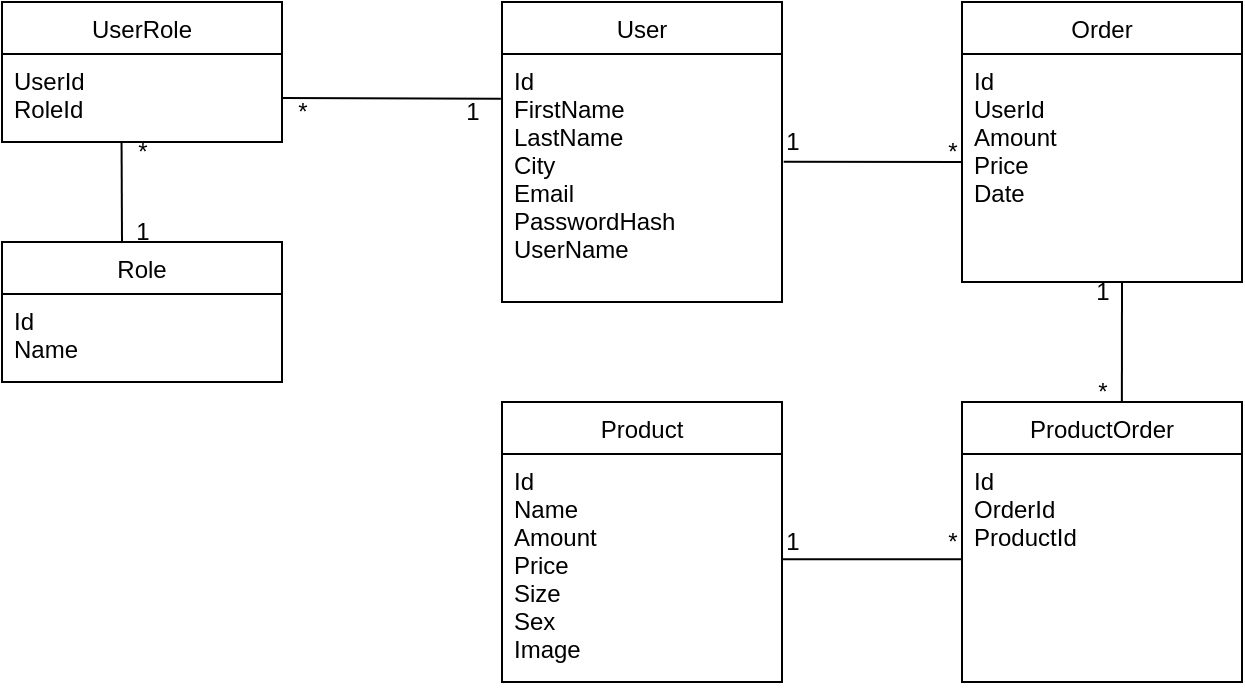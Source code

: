 <mxfile version="20.8.22" type="device"><diagram name="Strona-1" id="C_lUDbBlBRR8nFrgYJop"><mxGraphModel dx="875" dy="472" grid="1" gridSize="10" guides="1" tooltips="1" connect="1" arrows="1" fold="1" page="1" pageScale="1" pageWidth="827" pageHeight="1169" math="0" shadow="0"><root><mxCell id="0"/><mxCell id="1" parent="0"/><mxCell id="q_yJc-4DtUd_qYSV_UsK-1" value="Role" style="swimlane;fontStyle=0;childLayout=stackLayout;horizontal=1;startSize=26;fillColor=none;horizontalStack=0;resizeParent=1;resizeParentMax=0;resizeLast=0;collapsible=1;marginBottom=0;" vertex="1" parent="1"><mxGeometry x="80" y="200" width="140" height="70" as="geometry"/></mxCell><mxCell id="q_yJc-4DtUd_qYSV_UsK-2" value="Id&#10;Name" style="text;strokeColor=none;fillColor=none;align=left;verticalAlign=top;spacingLeft=4;spacingRight=4;overflow=hidden;rotatable=0;points=[[0,0.5],[1,0.5]];portConstraint=eastwest;" vertex="1" parent="q_yJc-4DtUd_qYSV_UsK-1"><mxGeometry y="26" width="140" height="44" as="geometry"/></mxCell><mxCell id="q_yJc-4DtUd_qYSV_UsK-5" value="UserRole" style="swimlane;fontStyle=0;childLayout=stackLayout;horizontal=1;startSize=26;fillColor=none;horizontalStack=0;resizeParent=1;resizeParentMax=0;resizeLast=0;collapsible=1;marginBottom=0;" vertex="1" parent="1"><mxGeometry x="80" y="80" width="140" height="70" as="geometry"/></mxCell><mxCell id="q_yJc-4DtUd_qYSV_UsK-6" value="UserId&#10;RoleId" style="text;strokeColor=none;fillColor=none;align=left;verticalAlign=top;spacingLeft=4;spacingRight=4;overflow=hidden;rotatable=0;points=[[0,0.5],[1,0.5]];portConstraint=eastwest;" vertex="1" parent="q_yJc-4DtUd_qYSV_UsK-5"><mxGeometry y="26" width="140" height="44" as="geometry"/></mxCell><mxCell id="q_yJc-4DtUd_qYSV_UsK-7" value="User" style="swimlane;fontStyle=0;childLayout=stackLayout;horizontal=1;startSize=26;fillColor=none;horizontalStack=0;resizeParent=1;resizeParentMax=0;resizeLast=0;collapsible=1;marginBottom=0;" vertex="1" parent="1"><mxGeometry x="330" y="80" width="140" height="150" as="geometry"/></mxCell><mxCell id="q_yJc-4DtUd_qYSV_UsK-8" value="Id&#10;FirstName&#10;LastName&#10;City&#10;Email&#10;PasswordHash&#10;UserName" style="text;strokeColor=none;fillColor=none;align=left;verticalAlign=top;spacingLeft=4;spacingRight=4;overflow=hidden;rotatable=0;points=[[0,0.5],[1,0.5]];portConstraint=eastwest;" vertex="1" parent="q_yJc-4DtUd_qYSV_UsK-7"><mxGeometry y="26" width="140" height="124" as="geometry"/></mxCell><mxCell id="q_yJc-4DtUd_qYSV_UsK-9" value="" style="endArrow=none;html=1;rounded=0;exitX=1;exitY=0.5;exitDx=0;exitDy=0;entryX=-0.004;entryY=0.18;entryDx=0;entryDy=0;entryPerimeter=0;" edge="1" parent="1" source="q_yJc-4DtUd_qYSV_UsK-6" target="q_yJc-4DtUd_qYSV_UsK-8"><mxGeometry width="50" height="50" relative="1" as="geometry"><mxPoint x="440" y="220" as="sourcePoint"/><mxPoint x="320" y="128" as="targetPoint"/></mxGeometry></mxCell><mxCell id="q_yJc-4DtUd_qYSV_UsK-11" value="" style="endArrow=none;html=1;rounded=0;entryX=0.427;entryY=1.004;entryDx=0;entryDy=0;entryPerimeter=0;" edge="1" parent="1" target="q_yJc-4DtUd_qYSV_UsK-6"><mxGeometry width="50" height="50" relative="1" as="geometry"><mxPoint x="140" y="200" as="sourcePoint"/><mxPoint x="160" y="170" as="targetPoint"/></mxGeometry></mxCell><mxCell id="q_yJc-4DtUd_qYSV_UsK-12" value="Product" style="swimlane;fontStyle=0;childLayout=stackLayout;horizontal=1;startSize=26;fillColor=none;horizontalStack=0;resizeParent=1;resizeParentMax=0;resizeLast=0;collapsible=1;marginBottom=0;" vertex="1" parent="1"><mxGeometry x="330" y="280" width="140" height="140" as="geometry"/></mxCell><mxCell id="q_yJc-4DtUd_qYSV_UsK-13" value="Id&#10;Name&#10;Amount&#10;Price&#10;Size&#10;Sex&#10;Image" style="text;strokeColor=none;fillColor=none;align=left;verticalAlign=top;spacingLeft=4;spacingRight=4;overflow=hidden;rotatable=0;points=[[0,0.5],[1,0.5]];portConstraint=eastwest;" vertex="1" parent="q_yJc-4DtUd_qYSV_UsK-12"><mxGeometry y="26" width="140" height="114" as="geometry"/></mxCell><mxCell id="q_yJc-4DtUd_qYSV_UsK-14" value="Order" style="swimlane;fontStyle=0;childLayout=stackLayout;horizontal=1;startSize=26;fillColor=none;horizontalStack=0;resizeParent=1;resizeParentMax=0;resizeLast=0;collapsible=1;marginBottom=0;" vertex="1" parent="1"><mxGeometry x="560" y="80" width="140" height="140" as="geometry"/></mxCell><mxCell id="q_yJc-4DtUd_qYSV_UsK-15" value="Id&#10;UserId&#10;Amount&#10;Price&#10;Date" style="text;strokeColor=none;fillColor=none;align=left;verticalAlign=top;spacingLeft=4;spacingRight=4;overflow=hidden;rotatable=0;points=[[0,0.5],[1,0.5]];portConstraint=eastwest;" vertex="1" parent="q_yJc-4DtUd_qYSV_UsK-14"><mxGeometry y="26" width="140" height="114" as="geometry"/></mxCell><mxCell id="q_yJc-4DtUd_qYSV_UsK-16" value="ProductOrder" style="swimlane;fontStyle=0;childLayout=stackLayout;horizontal=1;startSize=26;fillColor=none;horizontalStack=0;resizeParent=1;resizeParentMax=0;resizeLast=0;collapsible=1;marginBottom=0;" vertex="1" parent="1"><mxGeometry x="560" y="280" width="140" height="140" as="geometry"/></mxCell><mxCell id="q_yJc-4DtUd_qYSV_UsK-17" value="Id&#10;OrderId&#10;ProductId&#10;&#10;" style="text;strokeColor=none;fillColor=none;align=left;verticalAlign=top;spacingLeft=4;spacingRight=4;overflow=hidden;rotatable=0;points=[[0,0.5],[1,0.5]];portConstraint=eastwest;" vertex="1" parent="q_yJc-4DtUd_qYSV_UsK-16"><mxGeometry y="26" width="140" height="114" as="geometry"/></mxCell><mxCell id="q_yJc-4DtUd_qYSV_UsK-18" value="" style="endArrow=none;html=1;rounded=0;exitX=1.006;exitY=0.434;exitDx=0;exitDy=0;exitPerimeter=0;entryX=-0.001;entryY=0.474;entryDx=0;entryDy=0;entryPerimeter=0;" edge="1" parent="1" source="q_yJc-4DtUd_qYSV_UsK-8" target="q_yJc-4DtUd_qYSV_UsK-15"><mxGeometry width="50" height="50" relative="1" as="geometry"><mxPoint x="510" y="210" as="sourcePoint"/><mxPoint x="560" y="160" as="targetPoint"/></mxGeometry></mxCell><mxCell id="q_yJc-4DtUd_qYSV_UsK-19" value="" style="endArrow=none;html=1;rounded=0;exitX=0.571;exitY=0;exitDx=0;exitDy=0;exitPerimeter=0;" edge="1" parent="1" source="q_yJc-4DtUd_qYSV_UsK-16"><mxGeometry width="50" height="50" relative="1" as="geometry"><mxPoint x="590" y="270" as="sourcePoint"/><mxPoint x="640" y="220" as="targetPoint"/></mxGeometry></mxCell><mxCell id="q_yJc-4DtUd_qYSV_UsK-20" value="" style="endArrow=none;html=1;rounded=0;entryX=-0.001;entryY=0.462;entryDx=0;entryDy=0;entryPerimeter=0;exitX=1.003;exitY=0.462;exitDx=0;exitDy=0;exitPerimeter=0;" edge="1" parent="1" source="q_yJc-4DtUd_qYSV_UsK-13" target="q_yJc-4DtUd_qYSV_UsK-17"><mxGeometry width="50" height="50" relative="1" as="geometry"><mxPoint x="470" y="400" as="sourcePoint"/><mxPoint x="540" y="350" as="targetPoint"/></mxGeometry></mxCell><mxCell id="q_yJc-4DtUd_qYSV_UsK-21" value="*" style="text;html=1;align=center;verticalAlign=middle;resizable=0;points=[];autosize=1;strokeColor=none;fillColor=none;" vertex="1" parent="1"><mxGeometry x="215" y="120" width="30" height="30" as="geometry"/></mxCell><mxCell id="q_yJc-4DtUd_qYSV_UsK-22" value="1" style="text;html=1;align=center;verticalAlign=middle;resizable=0;points=[];autosize=1;strokeColor=none;fillColor=none;" vertex="1" parent="1"><mxGeometry x="300" y="120" width="30" height="30" as="geometry"/></mxCell><mxCell id="q_yJc-4DtUd_qYSV_UsK-24" value="*" style="text;html=1;align=center;verticalAlign=middle;resizable=0;points=[];autosize=1;strokeColor=none;fillColor=none;" vertex="1" parent="1"><mxGeometry x="135" y="140" width="30" height="30" as="geometry"/></mxCell><mxCell id="q_yJc-4DtUd_qYSV_UsK-25" value="1" style="text;html=1;align=center;verticalAlign=middle;resizable=0;points=[];autosize=1;strokeColor=none;fillColor=none;" vertex="1" parent="1"><mxGeometry x="135" y="180" width="30" height="30" as="geometry"/></mxCell><mxCell id="q_yJc-4DtUd_qYSV_UsK-26" value="*" style="text;html=1;align=center;verticalAlign=middle;resizable=0;points=[];autosize=1;strokeColor=none;fillColor=none;" vertex="1" parent="1"><mxGeometry x="540" y="140" width="30" height="30" as="geometry"/></mxCell><mxCell id="q_yJc-4DtUd_qYSV_UsK-27" value="1" style="text;html=1;align=center;verticalAlign=middle;resizable=0;points=[];autosize=1;strokeColor=none;fillColor=none;" vertex="1" parent="1"><mxGeometry x="460" y="135" width="30" height="30" as="geometry"/></mxCell><mxCell id="q_yJc-4DtUd_qYSV_UsK-28" value="*" style="text;html=1;align=center;verticalAlign=middle;resizable=0;points=[];autosize=1;strokeColor=none;fillColor=none;" vertex="1" parent="1"><mxGeometry x="540" y="335" width="30" height="30" as="geometry"/></mxCell><mxCell id="q_yJc-4DtUd_qYSV_UsK-29" value="1" style="text;html=1;align=center;verticalAlign=middle;resizable=0;points=[];autosize=1;strokeColor=none;fillColor=none;" vertex="1" parent="1"><mxGeometry x="460" y="335" width="30" height="30" as="geometry"/></mxCell><mxCell id="q_yJc-4DtUd_qYSV_UsK-30" value="1" style="text;html=1;align=center;verticalAlign=middle;resizable=0;points=[];autosize=1;strokeColor=none;fillColor=none;" vertex="1" parent="1"><mxGeometry x="615" y="210" width="30" height="30" as="geometry"/></mxCell><mxCell id="q_yJc-4DtUd_qYSV_UsK-31" value="*" style="text;html=1;align=center;verticalAlign=middle;resizable=0;points=[];autosize=1;strokeColor=none;fillColor=none;" vertex="1" parent="1"><mxGeometry x="615" y="260" width="30" height="30" as="geometry"/></mxCell></root></mxGraphModel></diagram></mxfile>